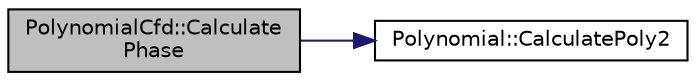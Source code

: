 digraph "PolynomialCfd::CalculatePhase"
{
  edge [fontname="Helvetica",fontsize="10",labelfontname="Helvetica",labelfontsize="10"];
  node [fontname="Helvetica",fontsize="10",shape=record];
  rankdir="LR";
  Node1 [label="PolynomialCfd::Calculate\lPhase",height=0.2,width=0.4,color="black", fillcolor="grey75", style="filled", fontcolor="black"];
  Node1 -> Node2 [color="midnightblue",fontsize="10",style="solid",fontname="Helvetica"];
  Node2 [label="Polynomial::CalculatePoly2",height=0.2,width=0.4,color="black", fillcolor="white", style="filled",URL="$d9/d5c/namespace_polynomial.html#aaa1c6ae2132f082b9b9d113c0d6f60c8"];
}
